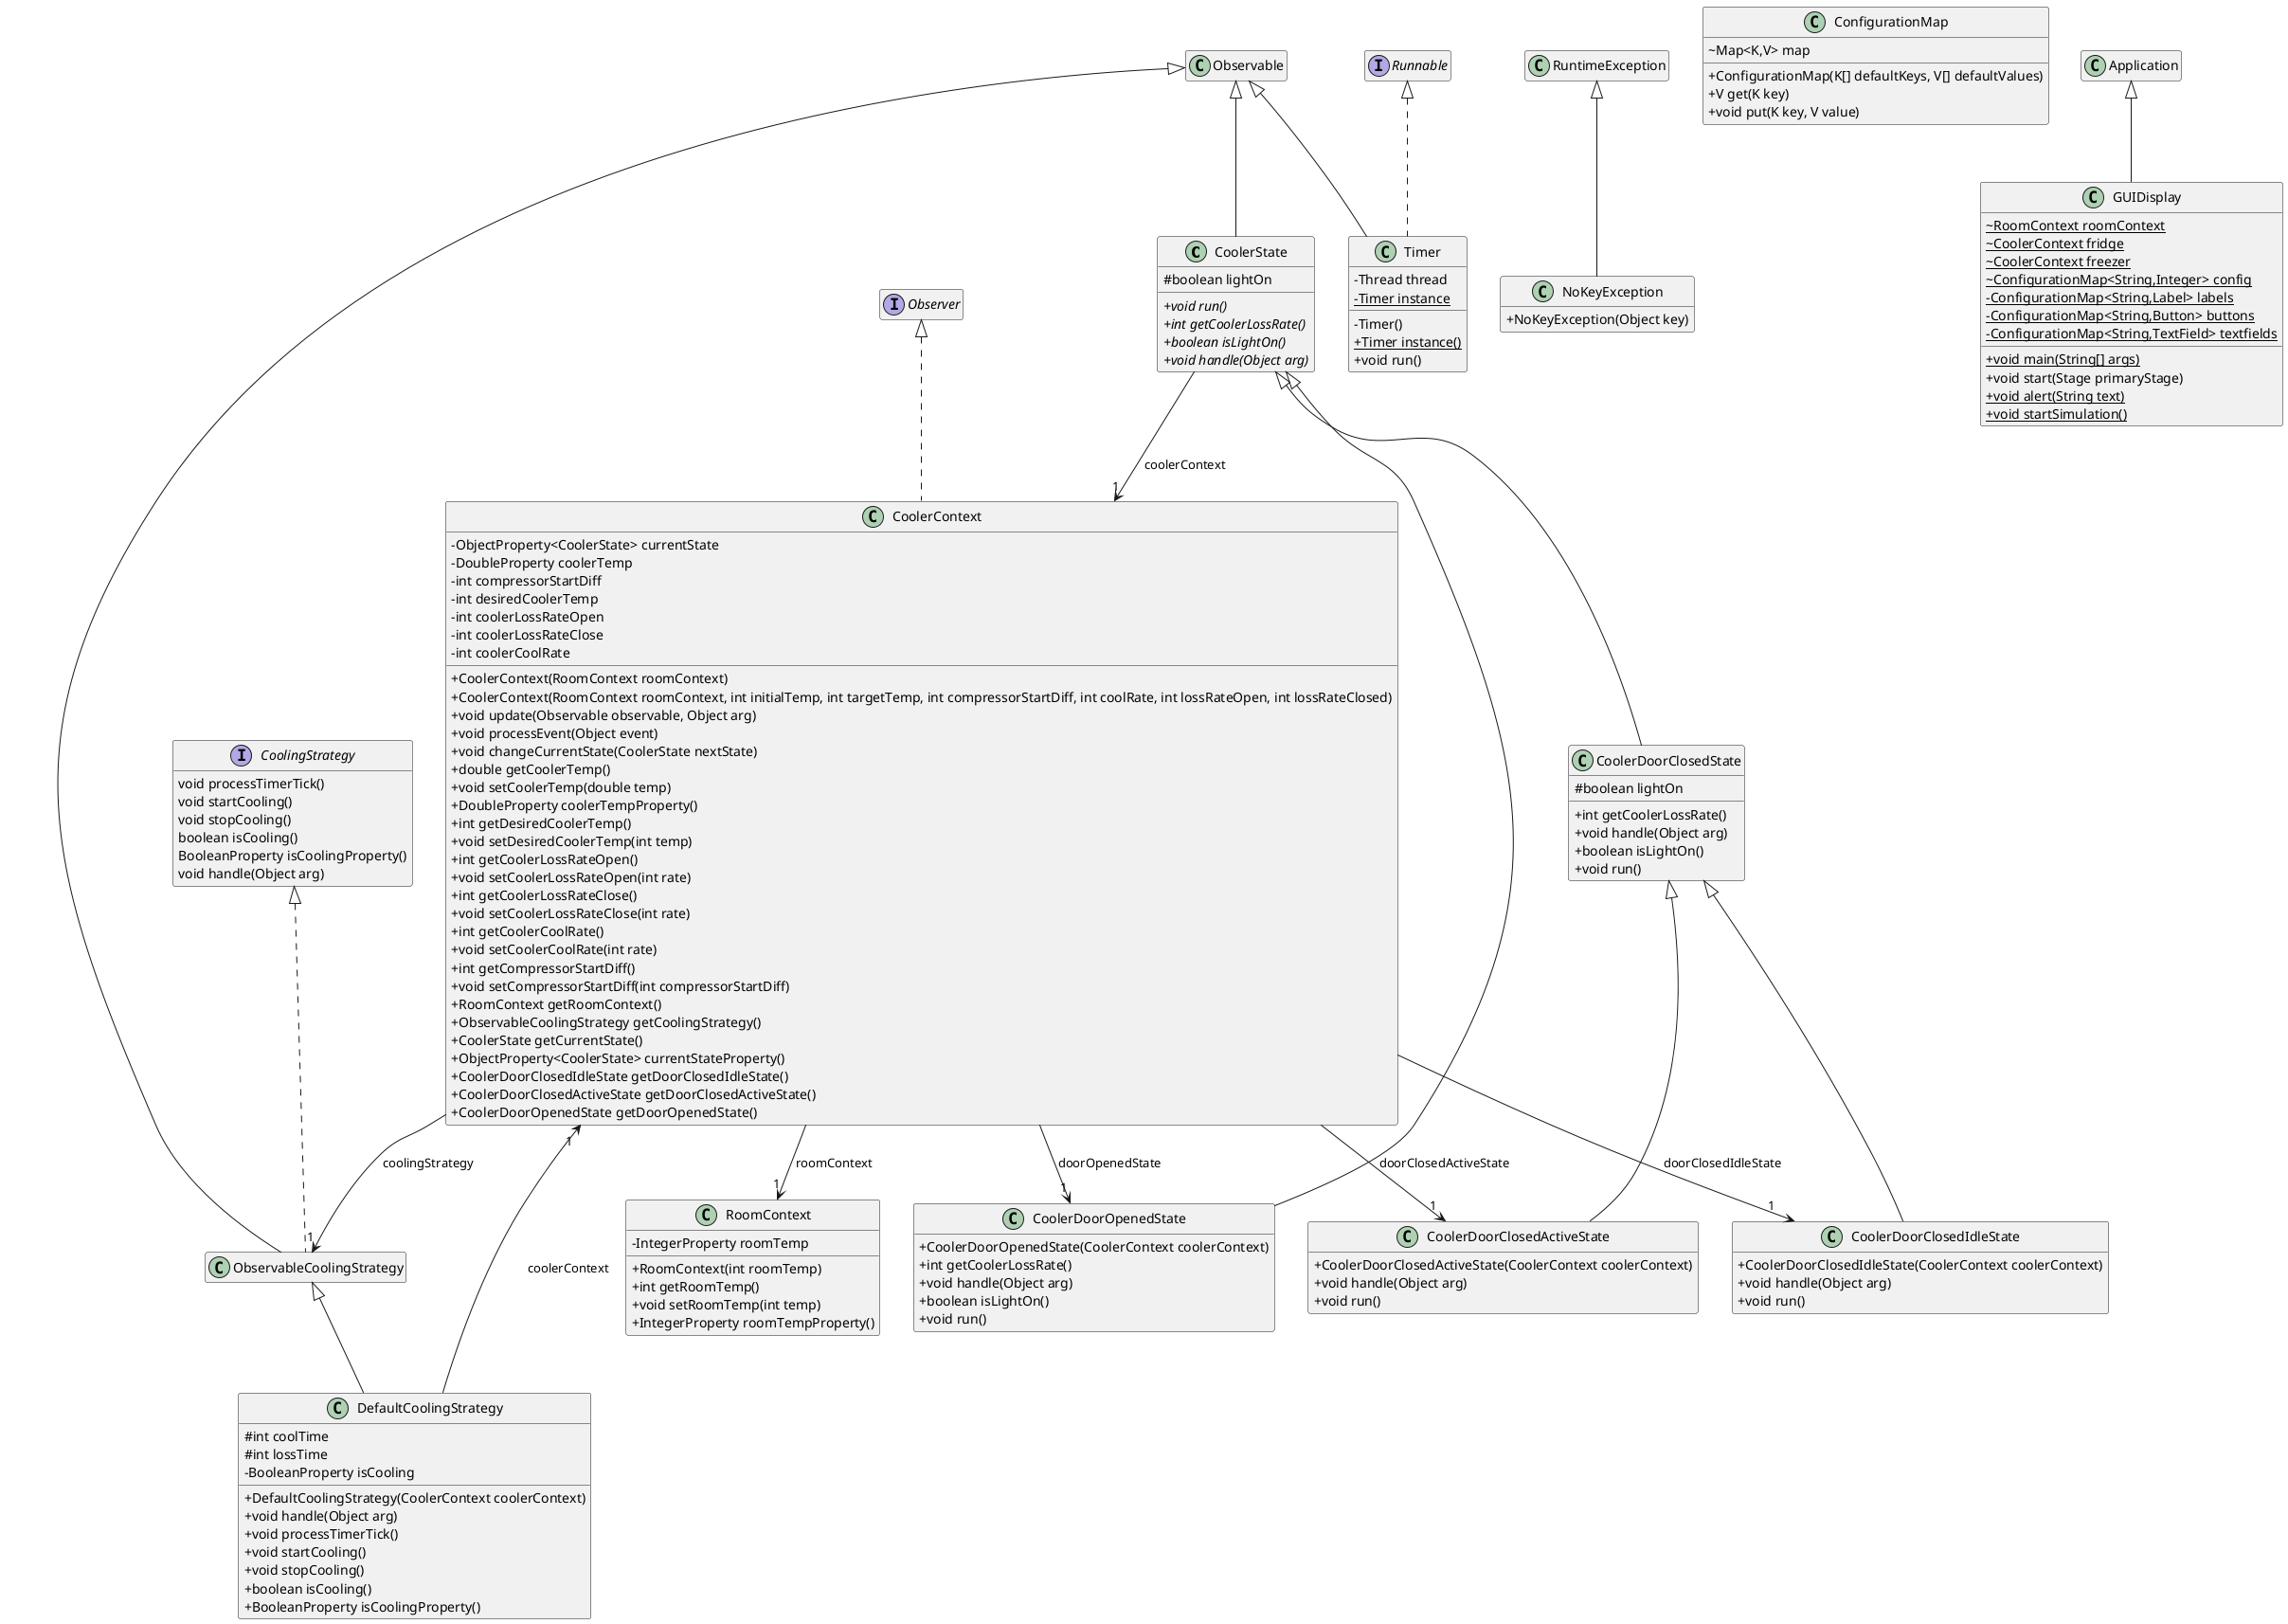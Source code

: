 @startuml
skinparam classAttributeIconSize 0
hide empty members

abstract class CoolerState [[java:CoolerState]] {
	#boolean lightOn
	+{abstract}void run()
	+{abstract}int getCoolerLossRate()
	+{abstract}boolean isLightOn()
	+{abstract}void handle(Object arg)
}

class CoolerContext [[java:CoolerContext]] {
}

CoolerState --> "1" CoolerContext : coolerContext
class Observable [[java:java.util.Observable]] {
}

Observable <|-- CoolerState
class Timer [[java:Timer]] {
	-Thread thread
	-{static}Timer instance
	-Timer()
	+{static}Timer instance()
	+void run()
}

class Observable [[java:java.util.Observable]] {
}

Observable <|-- Timer
interface Runnable [[java:java.lang.Runnable]] {
}

Runnable <|.. Timer
abstract class ObservableCoolingStrategy [[java:ObservableCoolingStrategy]] {
}

class Observable [[java:java.util.Observable]] {
}

Observable <|-- ObservableCoolingStrategy
interface CoolingStrategy [[java:CoolingStrategy]] {
}

CoolingStrategy <|.. ObservableCoolingStrategy
class CoolerDoorClosedIdleState [[java:CoolerDoorClosedIdleState]] {
	+CoolerDoorClosedIdleState(CoolerContext coolerContext)
	+void handle(Object arg)
	+void run()
}

class CoolerDoorClosedState [[java:CoolerDoorClosedState]] {
}

CoolerDoorClosedState <|-- CoolerDoorClosedIdleState
class NoKeyException [[java:NoKeyException]] {
	+NoKeyException(Object key)
}

class RuntimeException [[java:java.lang.RuntimeException]] {
}

RuntimeException <|-- NoKeyException
class ConfigurationMap [[java:ConfigurationMap]] {
	~Map<K,V> map
	+ConfigurationMap(K[] defaultKeys, V[] defaultValues)
	+V get(K key)
	+void put(K key, V value)
}

class CoolerDoorClosedState [[java:CoolerDoorClosedState]] {
	#boolean lightOn
	+int getCoolerLossRate()
	+void handle(Object arg)
	+boolean isLightOn()
	+void run()
}

class CoolerState [[java:CoolerState]] {
}

CoolerState <|-- CoolerDoorClosedState
class GUIDisplay [[java:GUIDisplay]] {
	~{static}RoomContext roomContext
	~{static}CoolerContext fridge
	~{static}CoolerContext freezer
	~{static}ConfigurationMap<String,Integer> config
	-{static}ConfigurationMap<String,Label> labels
	-{static}ConfigurationMap<String,Button> buttons
	-{static}ConfigurationMap<String,TextField> textfields
	+{static}void main(String[] args)
	+void start(Stage primaryStage)
	+{static}void alert(String text)
	+{static}void startSimulation()
}

class Application [[java:com.sun.glass.ui.Application]] {
}

Application <|-- GUIDisplay
class CoolerContext [[java:CoolerContext]] {
	-ObjectProperty<CoolerState> currentState
	-DoubleProperty coolerTemp
	-int compressorStartDiff
	-int desiredCoolerTemp
	-int coolerLossRateOpen
	-int coolerLossRateClose
	-int coolerCoolRate
	+CoolerContext(RoomContext roomContext)
	+CoolerContext(RoomContext roomContext, int initialTemp, int targetTemp, int compressorStartDiff, int coolRate, int lossRateOpen, int lossRateClosed)
	+void update(Observable observable, Object arg)
	+void processEvent(Object event)
	+void changeCurrentState(CoolerState nextState)
	+double getCoolerTemp()
	+void setCoolerTemp(double temp)
	+DoubleProperty coolerTempProperty()
	+int getDesiredCoolerTemp()
	+void setDesiredCoolerTemp(int temp)
	+int getCoolerLossRateOpen()
	+void setCoolerLossRateOpen(int rate)
	+int getCoolerLossRateClose()
	+void setCoolerLossRateClose(int rate)
	+int getCoolerCoolRate()
	+void setCoolerCoolRate(int rate)
	+int getCompressorStartDiff()
	+void setCompressorStartDiff(int compressorStartDiff)
	+RoomContext getRoomContext()
	+ObservableCoolingStrategy getCoolingStrategy()
	+CoolerState getCurrentState()
	+ObjectProperty<CoolerState> currentStateProperty()
	+CoolerDoorClosedIdleState getDoorClosedIdleState()
	+CoolerDoorClosedActiveState getDoorClosedActiveState()
	+CoolerDoorOpenedState getDoorOpenedState()
}

class RoomContext [[java:RoomContext]] {
}

CoolerContext --> "1" RoomContext : roomContext
class CoolerDoorClosedIdleState [[java:CoolerDoorClosedIdleState]] {
}

CoolerContext --> "1" CoolerDoorClosedIdleState : doorClosedIdleState
class CoolerDoorClosedActiveState [[java:CoolerDoorClosedActiveState]] {
}

CoolerContext --> "1" CoolerDoorClosedActiveState : doorClosedActiveState
class CoolerDoorOpenedState [[java:CoolerDoorOpenedState]] {
}

CoolerContext --> "1" CoolerDoorOpenedState : doorOpenedState
class ObservableCoolingStrategy [[java:ObservableCoolingStrategy]] {
}

CoolerContext --> "1" ObservableCoolingStrategy : coolingStrategy
interface Observer [[java:java.util.Observer]] {
}

Observer <|.. CoolerContext
interface CoolingStrategy [[java:CoolingStrategy]] {
	void processTimerTick()
	void startCooling()
	void stopCooling()
	boolean isCooling()
	BooleanProperty isCoolingProperty()
	void handle(Object arg)
}

class CoolerDoorClosedActiveState [[java:CoolerDoorClosedActiveState]] {
	+CoolerDoorClosedActiveState(CoolerContext coolerContext)
	+void handle(Object arg)
	+void run()
}

class CoolerDoorClosedState [[java:CoolerDoorClosedState]] {
}

CoolerDoorClosedState <|-- CoolerDoorClosedActiveState
class RoomContext [[java:RoomContext]] {
	-IntegerProperty roomTemp
	+RoomContext(int roomTemp)
	+int getRoomTemp()
	+void setRoomTemp(int temp)
	+IntegerProperty roomTempProperty()
}

class CoolerDoorOpenedState [[java:CoolerDoorOpenedState]] {
	+CoolerDoorOpenedState(CoolerContext coolerContext)
	+int getCoolerLossRate()
	+void handle(Object arg)
	+boolean isLightOn()
	+void run()
}

class CoolerState [[java:CoolerState]] {
}

CoolerState <|-- CoolerDoorOpenedState
class DefaultCoolingStrategy [[java:DefaultCoolingStrategy]] {
	#int coolTime
	#int lossTime
	-BooleanProperty isCooling
	+DefaultCoolingStrategy(CoolerContext coolerContext)
	+void handle(Object arg)
	+void processTimerTick()
	+void startCooling()
	+void stopCooling()
	+boolean isCooling()
	+BooleanProperty isCoolingProperty()
}

class CoolerContext [[java:CoolerContext]] {
}

DefaultCoolingStrategy --> "1" CoolerContext : coolerContext
class ObservableCoolingStrategy [[java:ObservableCoolingStrategy]] {
}

ObservableCoolingStrategy <|-- DefaultCoolingStrategy
@enduml